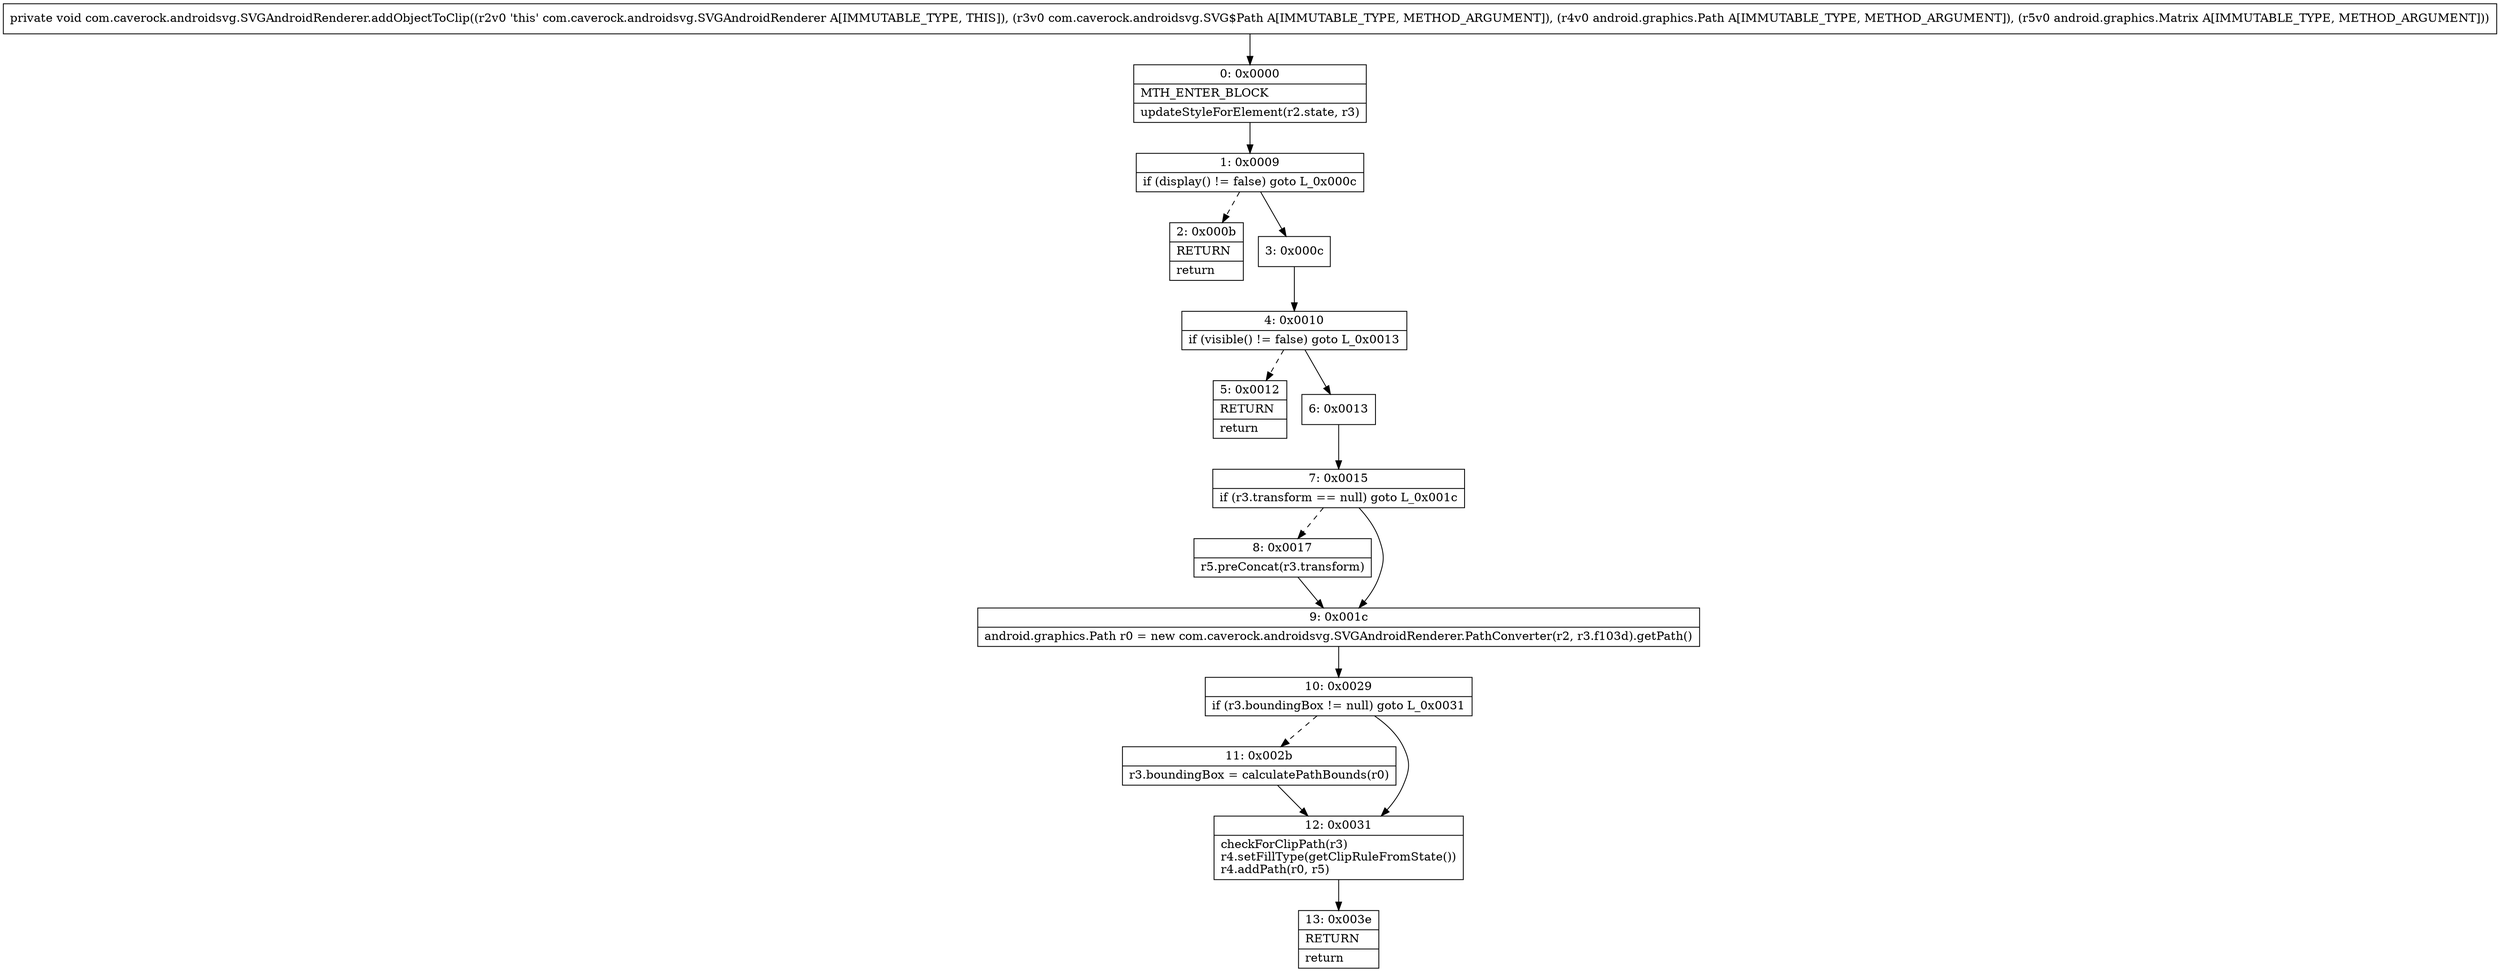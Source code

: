 digraph "CFG forcom.caverock.androidsvg.SVGAndroidRenderer.addObjectToClip(Lcom\/caverock\/androidsvg\/SVG$Path;Landroid\/graphics\/Path;Landroid\/graphics\/Matrix;)V" {
Node_0 [shape=record,label="{0\:\ 0x0000|MTH_ENTER_BLOCK\l|updateStyleForElement(r2.state, r3)\l}"];
Node_1 [shape=record,label="{1\:\ 0x0009|if (display() != false) goto L_0x000c\l}"];
Node_2 [shape=record,label="{2\:\ 0x000b|RETURN\l|return\l}"];
Node_3 [shape=record,label="{3\:\ 0x000c}"];
Node_4 [shape=record,label="{4\:\ 0x0010|if (visible() != false) goto L_0x0013\l}"];
Node_5 [shape=record,label="{5\:\ 0x0012|RETURN\l|return\l}"];
Node_6 [shape=record,label="{6\:\ 0x0013}"];
Node_7 [shape=record,label="{7\:\ 0x0015|if (r3.transform == null) goto L_0x001c\l}"];
Node_8 [shape=record,label="{8\:\ 0x0017|r5.preConcat(r3.transform)\l}"];
Node_9 [shape=record,label="{9\:\ 0x001c|android.graphics.Path r0 = new com.caverock.androidsvg.SVGAndroidRenderer.PathConverter(r2, r3.f103d).getPath()\l}"];
Node_10 [shape=record,label="{10\:\ 0x0029|if (r3.boundingBox != null) goto L_0x0031\l}"];
Node_11 [shape=record,label="{11\:\ 0x002b|r3.boundingBox = calculatePathBounds(r0)\l}"];
Node_12 [shape=record,label="{12\:\ 0x0031|checkForClipPath(r3)\lr4.setFillType(getClipRuleFromState())\lr4.addPath(r0, r5)\l}"];
Node_13 [shape=record,label="{13\:\ 0x003e|RETURN\l|return\l}"];
MethodNode[shape=record,label="{private void com.caverock.androidsvg.SVGAndroidRenderer.addObjectToClip((r2v0 'this' com.caverock.androidsvg.SVGAndroidRenderer A[IMMUTABLE_TYPE, THIS]), (r3v0 com.caverock.androidsvg.SVG$Path A[IMMUTABLE_TYPE, METHOD_ARGUMENT]), (r4v0 android.graphics.Path A[IMMUTABLE_TYPE, METHOD_ARGUMENT]), (r5v0 android.graphics.Matrix A[IMMUTABLE_TYPE, METHOD_ARGUMENT])) }"];
MethodNode -> Node_0;
Node_0 -> Node_1;
Node_1 -> Node_2[style=dashed];
Node_1 -> Node_3;
Node_3 -> Node_4;
Node_4 -> Node_5[style=dashed];
Node_4 -> Node_6;
Node_6 -> Node_7;
Node_7 -> Node_8[style=dashed];
Node_7 -> Node_9;
Node_8 -> Node_9;
Node_9 -> Node_10;
Node_10 -> Node_11[style=dashed];
Node_10 -> Node_12;
Node_11 -> Node_12;
Node_12 -> Node_13;
}

